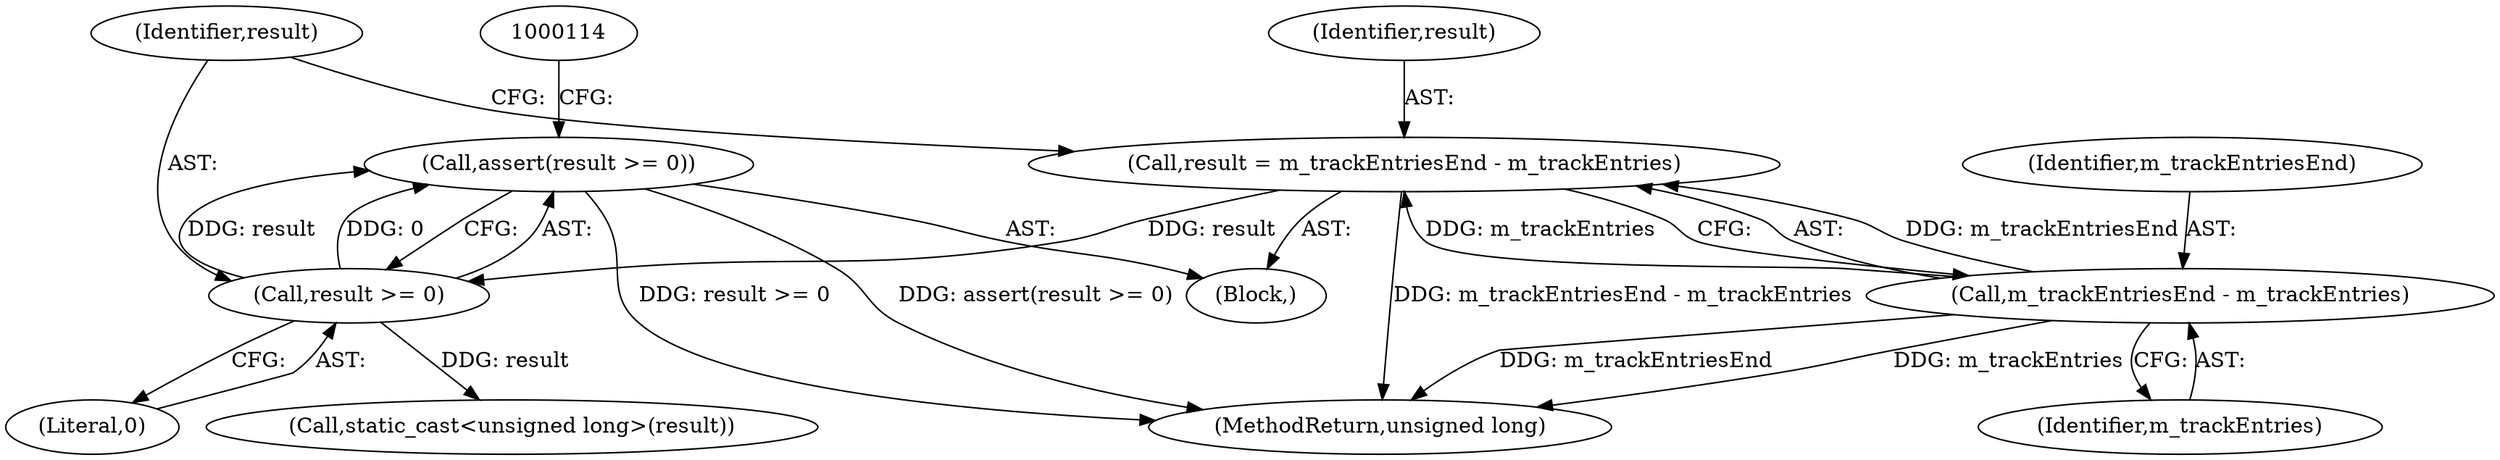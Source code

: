 digraph "1_Android_04839626ed859623901ebd3a5fd483982186b59d_136@API" {
"1000108" [label="(Call,assert(result >= 0))"];
"1000109" [label="(Call,result >= 0)"];
"1000103" [label="(Call,result = m_trackEntriesEnd - m_trackEntries)"];
"1000105" [label="(Call,m_trackEntriesEnd - m_trackEntries)"];
"1000113" [label="(Call,static_cast<unsigned long>(result))"];
"1000116" [label="(MethodReturn,unsigned long)"];
"1000109" [label="(Call,result >= 0)"];
"1000107" [label="(Identifier,m_trackEntries)"];
"1000103" [label="(Call,result = m_trackEntriesEnd - m_trackEntries)"];
"1000106" [label="(Identifier,m_trackEntriesEnd)"];
"1000111" [label="(Literal,0)"];
"1000110" [label="(Identifier,result)"];
"1000101" [label="(Block,)"];
"1000105" [label="(Call,m_trackEntriesEnd - m_trackEntries)"];
"1000104" [label="(Identifier,result)"];
"1000108" [label="(Call,assert(result >= 0))"];
"1000108" -> "1000101"  [label="AST: "];
"1000108" -> "1000109"  [label="CFG: "];
"1000109" -> "1000108"  [label="AST: "];
"1000114" -> "1000108"  [label="CFG: "];
"1000108" -> "1000116"  [label="DDG: assert(result >= 0)"];
"1000108" -> "1000116"  [label="DDG: result >= 0"];
"1000109" -> "1000108"  [label="DDG: result"];
"1000109" -> "1000108"  [label="DDG: 0"];
"1000109" -> "1000111"  [label="CFG: "];
"1000110" -> "1000109"  [label="AST: "];
"1000111" -> "1000109"  [label="AST: "];
"1000103" -> "1000109"  [label="DDG: result"];
"1000109" -> "1000113"  [label="DDG: result"];
"1000103" -> "1000101"  [label="AST: "];
"1000103" -> "1000105"  [label="CFG: "];
"1000104" -> "1000103"  [label="AST: "];
"1000105" -> "1000103"  [label="AST: "];
"1000110" -> "1000103"  [label="CFG: "];
"1000103" -> "1000116"  [label="DDG: m_trackEntriesEnd - m_trackEntries"];
"1000105" -> "1000103"  [label="DDG: m_trackEntriesEnd"];
"1000105" -> "1000103"  [label="DDG: m_trackEntries"];
"1000105" -> "1000107"  [label="CFG: "];
"1000106" -> "1000105"  [label="AST: "];
"1000107" -> "1000105"  [label="AST: "];
"1000105" -> "1000116"  [label="DDG: m_trackEntries"];
"1000105" -> "1000116"  [label="DDG: m_trackEntriesEnd"];
}
